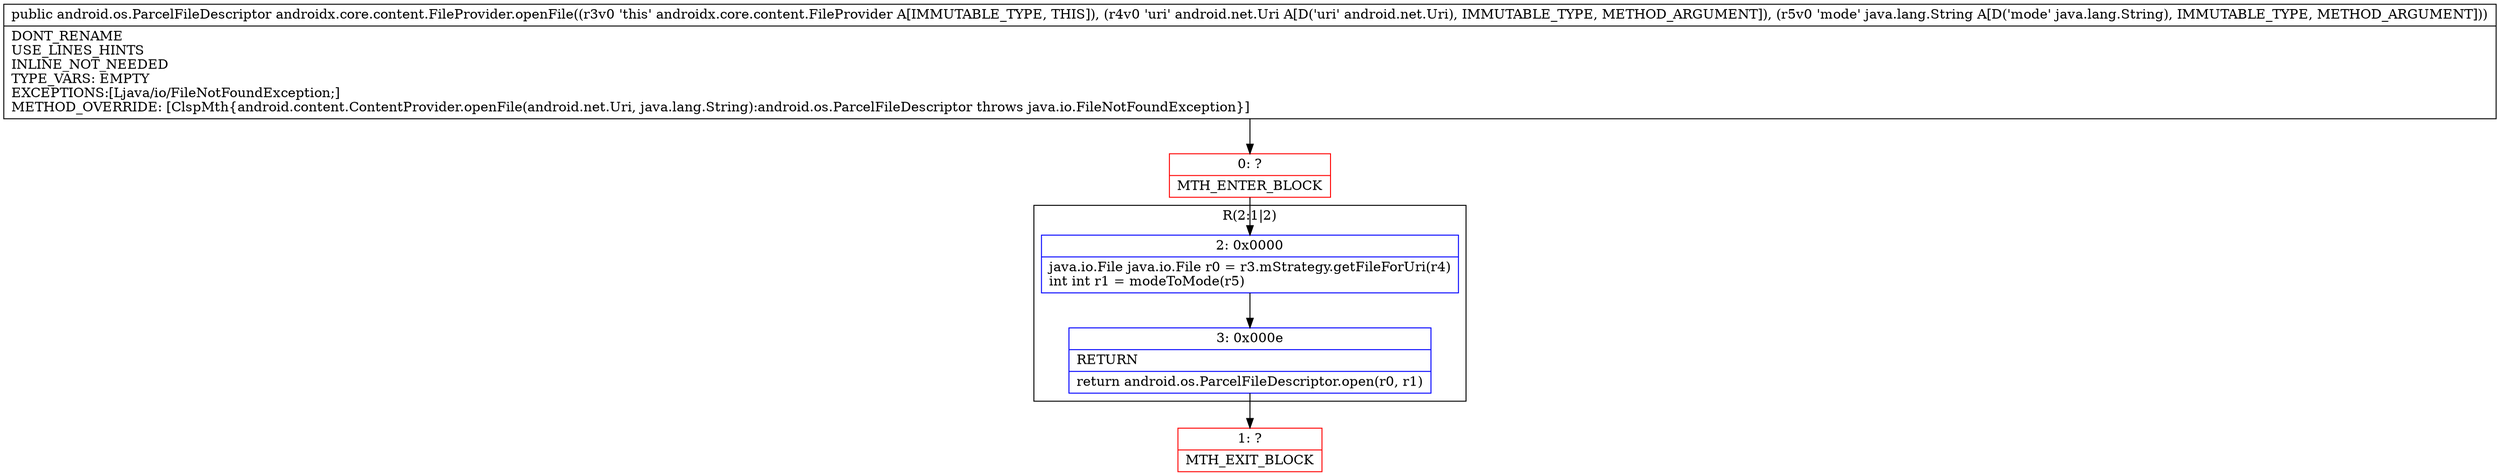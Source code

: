 digraph "CFG forandroidx.core.content.FileProvider.openFile(Landroid\/net\/Uri;Ljava\/lang\/String;)Landroid\/os\/ParcelFileDescriptor;" {
subgraph cluster_Region_2121482660 {
label = "R(2:1|2)";
node [shape=record,color=blue];
Node_2 [shape=record,label="{2\:\ 0x0000|java.io.File java.io.File r0 = r3.mStrategy.getFileForUri(r4)\lint int r1 = modeToMode(r5)\l}"];
Node_3 [shape=record,label="{3\:\ 0x000e|RETURN\l|return android.os.ParcelFileDescriptor.open(r0, r1)\l}"];
}
Node_0 [shape=record,color=red,label="{0\:\ ?|MTH_ENTER_BLOCK\l}"];
Node_1 [shape=record,color=red,label="{1\:\ ?|MTH_EXIT_BLOCK\l}"];
MethodNode[shape=record,label="{public android.os.ParcelFileDescriptor androidx.core.content.FileProvider.openFile((r3v0 'this' androidx.core.content.FileProvider A[IMMUTABLE_TYPE, THIS]), (r4v0 'uri' android.net.Uri A[D('uri' android.net.Uri), IMMUTABLE_TYPE, METHOD_ARGUMENT]), (r5v0 'mode' java.lang.String A[D('mode' java.lang.String), IMMUTABLE_TYPE, METHOD_ARGUMENT]))  | DONT_RENAME\lUSE_LINES_HINTS\lINLINE_NOT_NEEDED\lTYPE_VARS: EMPTY\lEXCEPTIONS:[Ljava\/io\/FileNotFoundException;]\lMETHOD_OVERRIDE: [ClspMth\{android.content.ContentProvider.openFile(android.net.Uri, java.lang.String):android.os.ParcelFileDescriptor throws java.io.FileNotFoundException\}]\l}"];
MethodNode -> Node_0;Node_2 -> Node_3;
Node_3 -> Node_1;
Node_0 -> Node_2;
}

